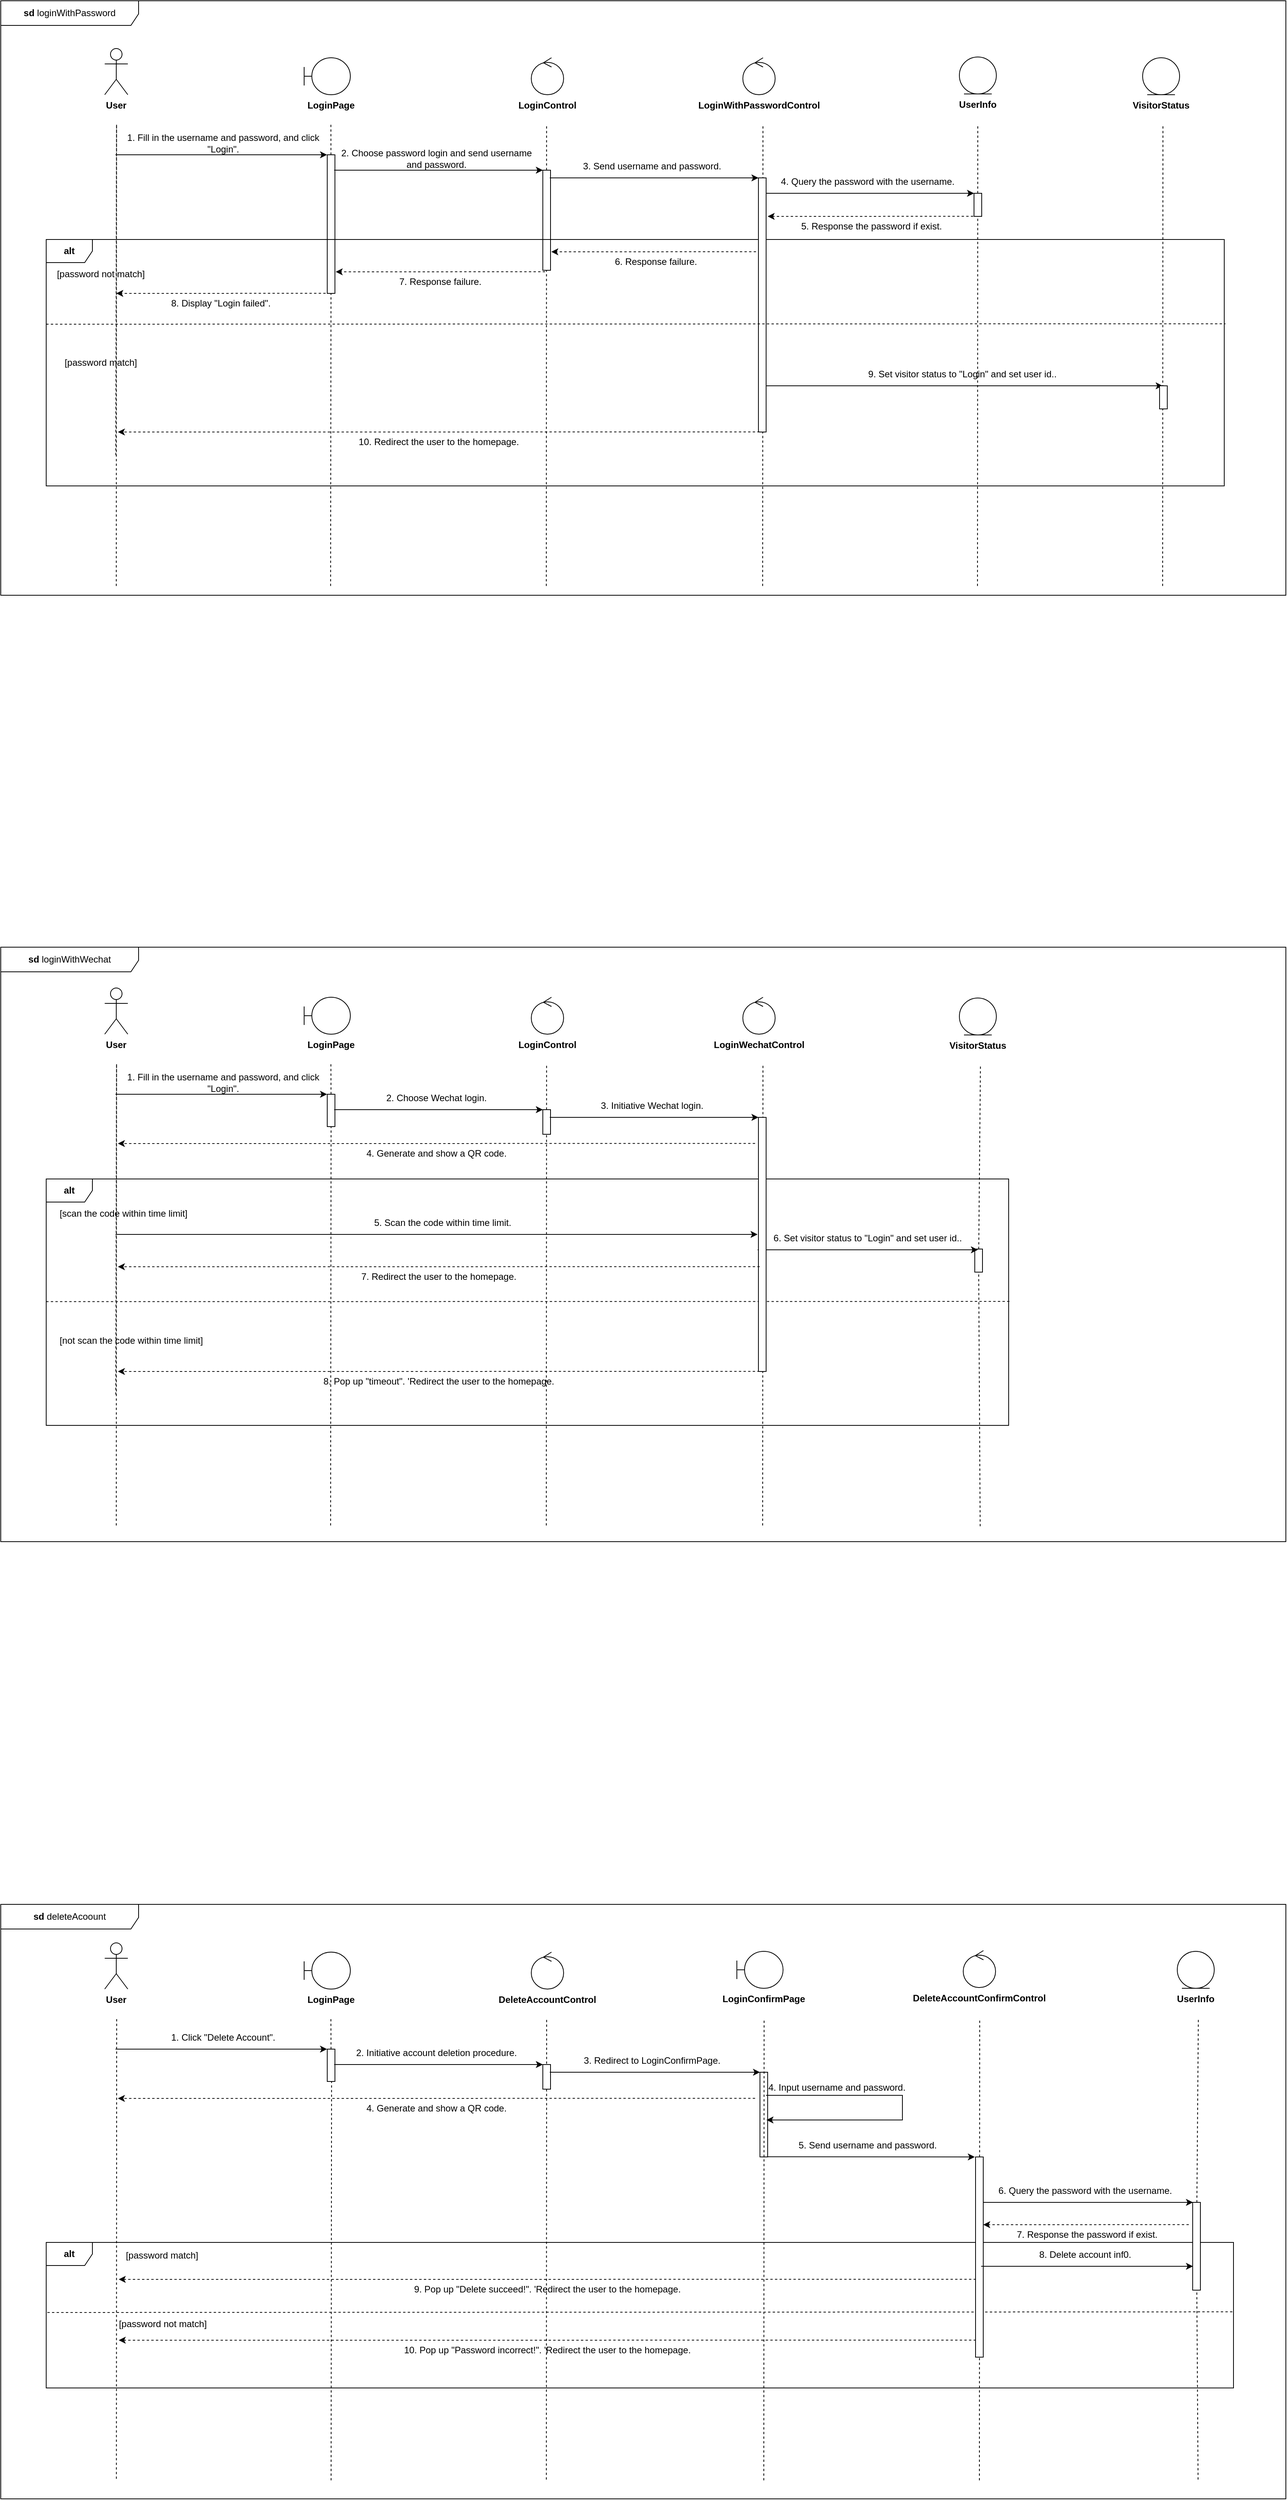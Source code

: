 <mxfile version="24.8.4">
  <diagram name="第 1 页" id="B9490ZPpS9-vzzWoGxLM">
    <mxGraphModel dx="-672" dy="621" grid="1" gridSize="10" guides="1" tooltips="1" connect="1" arrows="1" fold="1" page="1" pageScale="1" pageWidth="827" pageHeight="1169" math="0" shadow="0">
      <root>
        <mxCell id="0" />
        <mxCell id="1" parent="0" />
        <mxCell id="83Ed7xSos_9-fErD2rPn-820" value="" style="endArrow=none;dashed=1;html=1;rounded=0;" edge="1" parent="1">
          <mxGeometry width="50" height="50" relative="1" as="geometry">
            <mxPoint x="3072" y="3788" as="sourcePoint" />
            <mxPoint x="3072.38" y="3188" as="targetPoint" />
          </mxGeometry>
        </mxCell>
        <mxCell id="83Ed7xSos_9-fErD2rPn-624" value="" style="endArrow=none;dashed=1;html=1;rounded=0;" edge="1" parent="1">
          <mxGeometry width="50" height="50" relative="1" as="geometry">
            <mxPoint x="2509.58" y="3787" as="sourcePoint" />
            <mxPoint x="2509.96" y="3187" as="targetPoint" />
          </mxGeometry>
        </mxCell>
        <mxCell id="83Ed7xSos_9-fErD2rPn-623" value="" style="endArrow=none;dashed=1;html=1;rounded=0;" edge="1" parent="1">
          <mxGeometry width="50" height="50" relative="1" as="geometry">
            <mxPoint x="1951.17" y="3786" as="sourcePoint" />
            <mxPoint x="1951.55" y="3186" as="targetPoint" />
          </mxGeometry>
        </mxCell>
        <mxCell id="83Ed7xSos_9-fErD2rPn-562" value="" style="group" vertex="1" connectable="0" parent="1">
          <mxGeometry x="1906" y="3090" width="90" height="87" as="geometry" />
        </mxCell>
        <mxCell id="83Ed7xSos_9-fErD2rPn-563" value="" style="shape=umlActor;verticalLabelPosition=bottom;verticalAlign=top;html=1;outlineConnect=0;" vertex="1" parent="83Ed7xSos_9-fErD2rPn-562">
          <mxGeometry x="30" width="30" height="60" as="geometry" />
        </mxCell>
        <mxCell id="83Ed7xSos_9-fErD2rPn-564" value="&lt;b&gt;User&lt;/b&gt;" style="text;strokeColor=none;fillColor=none;align=center;verticalAlign=top;spacingLeft=4;spacingRight=4;overflow=hidden;rotatable=0;points=[[0,0.5],[1,0.5]];portConstraint=eastwest;whiteSpace=wrap;html=1;" vertex="1" parent="83Ed7xSos_9-fErD2rPn-562">
          <mxGeometry y="60" width="90" height="26" as="geometry" />
        </mxCell>
        <mxCell id="83Ed7xSos_9-fErD2rPn-565" value="" style="group" vertex="1" connectable="0" parent="1">
          <mxGeometry x="2460" y="3100" width="150" height="110" as="geometry" />
        </mxCell>
        <mxCell id="83Ed7xSos_9-fErD2rPn-566" value="" style="ellipse;shape=umlControl;whiteSpace=wrap;html=1;aspect=fixed;" vertex="1" parent="83Ed7xSos_9-fErD2rPn-565">
          <mxGeometry x="30" y="2" width="42" height="48" as="geometry" />
        </mxCell>
        <mxCell id="83Ed7xSos_9-fErD2rPn-567" value="&lt;b&gt;DeleteAccountControl&lt;/b&gt;" style="text;strokeColor=none;fillColor=none;align=center;verticalAlign=top;spacingLeft=4;spacingRight=4;overflow=hidden;rotatable=0;points=[[0,0.5],[1,0.5]];portConstraint=eastwest;whiteSpace=wrap;html=1;" vertex="1" parent="83Ed7xSos_9-fErD2rPn-565">
          <mxGeometry x="-49" y="50" width="200" height="26" as="geometry" />
        </mxCell>
        <mxCell id="83Ed7xSos_9-fErD2rPn-568" value="" style="group" vertex="1" connectable="0" parent="1">
          <mxGeometry x="2185" y="3102" width="90" height="74" as="geometry" />
        </mxCell>
        <mxCell id="83Ed7xSos_9-fErD2rPn-569" value="" style="shape=umlBoundary;whiteSpace=wrap;html=1;aspect=fixed;" vertex="1" parent="83Ed7xSos_9-fErD2rPn-568">
          <mxGeometry x="10" width="60" height="48" as="geometry" />
        </mxCell>
        <mxCell id="83Ed7xSos_9-fErD2rPn-570" value="&lt;b&gt;LoginPage&lt;/b&gt;" style="text;strokeColor=none;fillColor=none;align=center;verticalAlign=top;spacingLeft=4;spacingRight=4;overflow=hidden;rotatable=0;points=[[0,0.5],[1,0.5]];portConstraint=eastwest;whiteSpace=wrap;html=1;" vertex="1" parent="83Ed7xSos_9-fErD2rPn-568">
          <mxGeometry y="48" width="90" height="26" as="geometry" />
        </mxCell>
        <mxCell id="83Ed7xSos_9-fErD2rPn-576" value="" style="rounded=0;whiteSpace=wrap;html=1;" vertex="1" parent="1">
          <mxGeometry x="2225" y="3228" width="10" height="42" as="geometry" />
        </mxCell>
        <mxCell id="83Ed7xSos_9-fErD2rPn-577" value="" style="group" vertex="1" connectable="0" parent="1">
          <mxGeometry x="1950" y="3198" width="280" height="30" as="geometry" />
        </mxCell>
        <mxCell id="83Ed7xSos_9-fErD2rPn-578" value="" style="group" vertex="1" connectable="0" parent="83Ed7xSos_9-fErD2rPn-577">
          <mxGeometry width="280" height="30" as="geometry" />
        </mxCell>
        <mxCell id="83Ed7xSos_9-fErD2rPn-579" value="" style="group" vertex="1" connectable="0" parent="83Ed7xSos_9-fErD2rPn-578">
          <mxGeometry width="280" height="30" as="geometry" />
        </mxCell>
        <mxCell id="83Ed7xSos_9-fErD2rPn-580" value="" style="endArrow=classic;html=1;rounded=0;entryX=0.981;entryY=1.001;entryDx=0;entryDy=0;entryPerimeter=0;" edge="1" parent="83Ed7xSos_9-fErD2rPn-579" target="83Ed7xSos_9-fErD2rPn-581">
          <mxGeometry width="50" height="50" relative="1" as="geometry">
            <mxPoint y="30" as="sourcePoint" />
            <mxPoint x="270" y="30" as="targetPoint" />
          </mxGeometry>
        </mxCell>
        <mxCell id="83Ed7xSos_9-fErD2rPn-581" value="1. Click &quot;Delete Account&quot;." style="text;html=1;align=center;verticalAlign=middle;whiteSpace=wrap;rounded=0;" vertex="1" parent="83Ed7xSos_9-fErD2rPn-577">
          <mxGeometry width="280" height="30" as="geometry" />
        </mxCell>
        <mxCell id="83Ed7xSos_9-fErD2rPn-582" value="" style="group" vertex="1" connectable="0" parent="1">
          <mxGeometry x="2234" y="3218" width="266" height="30" as="geometry" />
        </mxCell>
        <mxCell id="83Ed7xSos_9-fErD2rPn-583" value="" style="group" vertex="1" connectable="0" parent="83Ed7xSos_9-fErD2rPn-582">
          <mxGeometry width="266" height="30" as="geometry" />
        </mxCell>
        <mxCell id="83Ed7xSos_9-fErD2rPn-584" value="" style="group" vertex="1" connectable="0" parent="83Ed7xSos_9-fErD2rPn-583">
          <mxGeometry width="266" height="30" as="geometry" />
        </mxCell>
        <mxCell id="83Ed7xSos_9-fErD2rPn-585" value="" style="endArrow=classic;html=1;rounded=0;entryX=0;entryY=0;entryDx=0;entryDy=0;" edge="1" parent="83Ed7xSos_9-fErD2rPn-584" target="83Ed7xSos_9-fErD2rPn-587">
          <mxGeometry width="50" height="50" relative="1" as="geometry">
            <mxPoint y="30" as="sourcePoint" />
            <mxPoint x="266" y="30" as="targetPoint" />
          </mxGeometry>
        </mxCell>
        <mxCell id="83Ed7xSos_9-fErD2rPn-586" value="2. Initiative account deletion procedure." style="text;html=1;align=center;verticalAlign=middle;whiteSpace=wrap;rounded=0;" vertex="1" parent="83Ed7xSos_9-fErD2rPn-582">
          <mxGeometry width="266" height="30" as="geometry" />
        </mxCell>
        <mxCell id="83Ed7xSos_9-fErD2rPn-587" value="" style="rounded=0;whiteSpace=wrap;html=1;" vertex="1" parent="1">
          <mxGeometry x="2505" y="3248" width="10" height="32" as="geometry" />
        </mxCell>
        <mxCell id="83Ed7xSos_9-fErD2rPn-588" value="" style="group" vertex="1" connectable="0" parent="1">
          <mxGeometry x="2514" y="3228" width="266" height="30" as="geometry" />
        </mxCell>
        <mxCell id="83Ed7xSos_9-fErD2rPn-589" value="" style="group" vertex="1" connectable="0" parent="83Ed7xSos_9-fErD2rPn-588">
          <mxGeometry width="266" height="30" as="geometry" />
        </mxCell>
        <mxCell id="83Ed7xSos_9-fErD2rPn-590" value="" style="group" vertex="1" connectable="0" parent="83Ed7xSos_9-fErD2rPn-589">
          <mxGeometry width="266" height="30" as="geometry" />
        </mxCell>
        <mxCell id="83Ed7xSos_9-fErD2rPn-591" value="" style="endArrow=classic;html=1;rounded=0;entryX=0;entryY=0;entryDx=0;entryDy=0;" edge="1" parent="83Ed7xSos_9-fErD2rPn-590" target="83Ed7xSos_9-fErD2rPn-613">
          <mxGeometry width="50" height="50" relative="1" as="geometry">
            <mxPoint y="30" as="sourcePoint" />
            <mxPoint x="266" y="30" as="targetPoint" />
          </mxGeometry>
        </mxCell>
        <mxCell id="83Ed7xSos_9-fErD2rPn-592" value="3. Redirect to LoginConfirmPage." style="text;html=1;align=center;verticalAlign=middle;whiteSpace=wrap;rounded=0;" vertex="1" parent="83Ed7xSos_9-fErD2rPn-588">
          <mxGeometry width="266" height="30" as="geometry" />
        </mxCell>
        <mxCell id="83Ed7xSos_9-fErD2rPn-594" value="" style="endArrow=none;dashed=1;html=1;rounded=0;entryX=1;entryY=0.477;entryDx=0;entryDy=0;entryPerimeter=0;exitX=0.001;exitY=0.5;exitDx=0;exitDy=0;exitPerimeter=0;" edge="1" parent="1" target="83Ed7xSos_9-fErD2rPn-607">
          <mxGeometry width="50" height="50" relative="1" as="geometry">
            <mxPoint x="1861.542" y="3570" as="sourcePoint" />
            <mxPoint x="3406.626" y="3569.04" as="targetPoint" />
          </mxGeometry>
        </mxCell>
        <mxCell id="83Ed7xSos_9-fErD2rPn-595" value="[password match]" style="text;html=1;align=center;verticalAlign=middle;whiteSpace=wrap;rounded=0;" vertex="1" parent="1">
          <mxGeometry x="1911" y="3481" width="199" height="30" as="geometry" />
        </mxCell>
        <mxCell id="83Ed7xSos_9-fErD2rPn-599" value="" style="group" vertex="1" connectable="0" parent="1">
          <mxGeometry x="1950" y="3290" width="834" height="30" as="geometry" />
        </mxCell>
        <mxCell id="83Ed7xSos_9-fErD2rPn-600" value="4. Generate and show a QR code." style="text;html=1;align=center;verticalAlign=middle;whiteSpace=wrap;rounded=0;" vertex="1" parent="83Ed7xSos_9-fErD2rPn-599">
          <mxGeometry width="834" height="30" as="geometry" />
        </mxCell>
        <mxCell id="83Ed7xSos_9-fErD2rPn-601" value="" style="endArrow=classic;html=1;rounded=0;entryX=0.998;entryY=0.294;entryDx=0;entryDy=0;entryPerimeter=0;dashed=1;exitX=0.996;exitY=0.063;exitDx=0;exitDy=0;exitPerimeter=0;" edge="1" parent="83Ed7xSos_9-fErD2rPn-599" source="83Ed7xSos_9-fErD2rPn-600">
          <mxGeometry width="50" height="50" relative="1" as="geometry">
            <mxPoint x="818.323" y="2" as="sourcePoint" />
            <mxPoint x="3.135" y="2" as="targetPoint" />
          </mxGeometry>
        </mxCell>
        <mxCell id="83Ed7xSos_9-fErD2rPn-607" value="&lt;b&gt;alt&lt;/b&gt;" style="shape=umlFrame;whiteSpace=wrap;html=1;pointerEvents=0;" vertex="1" parent="1">
          <mxGeometry x="1860" y="3479" width="1542" height="189" as="geometry" />
        </mxCell>
        <mxCell id="83Ed7xSos_9-fErD2rPn-608" value="" style="group" vertex="1" connectable="0" parent="1">
          <mxGeometry x="2784" y="3338" width="286" height="30" as="geometry" />
        </mxCell>
        <mxCell id="83Ed7xSos_9-fErD2rPn-609" value="" style="group" vertex="1" connectable="0" parent="83Ed7xSos_9-fErD2rPn-608">
          <mxGeometry width="286.0" height="30" as="geometry" />
        </mxCell>
        <mxCell id="83Ed7xSos_9-fErD2rPn-610" value="" style="group" vertex="1" connectable="0" parent="83Ed7xSos_9-fErD2rPn-609">
          <mxGeometry width="286.0" height="30" as="geometry" />
        </mxCell>
        <mxCell id="83Ed7xSos_9-fErD2rPn-611" value="" style="endArrow=classic;html=1;rounded=0;entryX=0;entryY=0;entryDx=0;entryDy=0;exitX=0.034;exitY=0.99;exitDx=0;exitDy=0;exitPerimeter=0;" edge="1" parent="83Ed7xSos_9-fErD2rPn-610" source="83Ed7xSos_9-fErD2rPn-612">
          <mxGeometry width="50" height="50" relative="1" as="geometry">
            <mxPoint x="-4" y="30" as="sourcePoint" />
            <mxPoint x="282.0" y="30" as="targetPoint" />
          </mxGeometry>
        </mxCell>
        <mxCell id="83Ed7xSos_9-fErD2rPn-612" value="5. Send username and password." style="text;html=1;align=center;verticalAlign=middle;whiteSpace=wrap;rounded=0;" vertex="1" parent="83Ed7xSos_9-fErD2rPn-608">
          <mxGeometry width="286.0" height="30" as="geometry" />
        </mxCell>
        <mxCell id="83Ed7xSos_9-fErD2rPn-613" value="" style="rounded=0;whiteSpace=wrap;html=1;" vertex="1" parent="1">
          <mxGeometry x="2787" y="3258" width="10" height="110" as="geometry" />
        </mxCell>
        <mxCell id="83Ed7xSos_9-fErD2rPn-575" value="" style="endArrow=none;dashed=1;html=1;rounded=0;" edge="1" parent="1" source="83Ed7xSos_9-fErD2rPn-576">
          <mxGeometry width="50" height="50" relative="1" as="geometry">
            <mxPoint x="2229.37" y="3788" as="sourcePoint" />
            <mxPoint x="2229.75" y="3188" as="targetPoint" />
          </mxGeometry>
        </mxCell>
        <mxCell id="83Ed7xSos_9-fErD2rPn-622" value="" style="endArrow=none;dashed=1;html=1;rounded=0;" edge="1" parent="1">
          <mxGeometry width="50" height="50" relative="1" as="geometry">
            <mxPoint x="2230" y="3788" as="sourcePoint" />
            <mxPoint x="2230.63" y="3270" as="targetPoint" />
          </mxGeometry>
        </mxCell>
        <mxCell id="83Ed7xSos_9-fErD2rPn-625" value="" style="group" vertex="1" connectable="0" parent="1">
          <mxGeometry x="2747" y="3101" width="90" height="74" as="geometry" />
        </mxCell>
        <mxCell id="83Ed7xSos_9-fErD2rPn-626" value="" style="shape=umlBoundary;whiteSpace=wrap;html=1;aspect=fixed;" vertex="1" parent="83Ed7xSos_9-fErD2rPn-625">
          <mxGeometry x="10" width="60" height="48" as="geometry" />
        </mxCell>
        <mxCell id="83Ed7xSos_9-fErD2rPn-627" value="&lt;b&gt;LoginConfirmPage&lt;/b&gt;" style="text;strokeColor=none;fillColor=none;align=center;verticalAlign=top;spacingLeft=4;spacingRight=4;overflow=hidden;rotatable=0;points=[[0,0.5],[1,0.5]];portConstraint=eastwest;whiteSpace=wrap;html=1;" vertex="1" parent="83Ed7xSos_9-fErD2rPn-625">
          <mxGeometry x="-20" y="48" width="130" height="26" as="geometry" />
        </mxCell>
        <mxCell id="83Ed7xSos_9-fErD2rPn-634" value="" style="group" vertex="1" connectable="0" parent="1">
          <mxGeometry x="2972" y="3100" width="200" height="74" as="geometry" />
        </mxCell>
        <mxCell id="83Ed7xSos_9-fErD2rPn-632" value="" style="ellipse;shape=umlControl;whiteSpace=wrap;html=1;aspect=fixed;" vertex="1" parent="83Ed7xSos_9-fErD2rPn-634">
          <mxGeometry x="79" width="42" height="48" as="geometry" />
        </mxCell>
        <mxCell id="83Ed7xSos_9-fErD2rPn-633" value="&lt;b&gt;DeleteAccountConfirmControl&lt;/b&gt;" style="text;strokeColor=none;fillColor=none;align=center;verticalAlign=top;spacingLeft=4;spacingRight=4;overflow=hidden;rotatable=0;points=[[0,0.5],[1,0.5]];portConstraint=eastwest;whiteSpace=wrap;html=1;" vertex="1" parent="83Ed7xSos_9-fErD2rPn-634">
          <mxGeometry y="48" width="200" height="26" as="geometry" />
        </mxCell>
        <mxCell id="83Ed7xSos_9-fErD2rPn-635" value="" style="group" vertex="1" connectable="0" parent="1">
          <mxGeometry x="3303" y="3101" width="100" height="686" as="geometry" />
        </mxCell>
        <mxCell id="83Ed7xSos_9-fErD2rPn-636" value="" style="rounded=0;whiteSpace=wrap;html=1;" vertex="1" parent="83Ed7xSos_9-fErD2rPn-635">
          <mxGeometry x="46" y="326" width="10" height="114" as="geometry" />
        </mxCell>
        <mxCell id="83Ed7xSos_9-fErD2rPn-637" value="" style="group" vertex="1" connectable="0" parent="83Ed7xSos_9-fErD2rPn-635">
          <mxGeometry width="100" height="74" as="geometry" />
        </mxCell>
        <mxCell id="83Ed7xSos_9-fErD2rPn-638" value="" style="ellipse;shape=umlEntity;whiteSpace=wrap;html=1;aspect=fixed;" vertex="1" parent="83Ed7xSos_9-fErD2rPn-637">
          <mxGeometry x="26" width="48" height="48" as="geometry" />
        </mxCell>
        <mxCell id="83Ed7xSos_9-fErD2rPn-639" value="&lt;b&gt;UserInfo&lt;/b&gt;" style="text;strokeColor=none;fillColor=none;align=center;verticalAlign=top;spacingLeft=4;spacingRight=4;overflow=hidden;rotatable=0;points=[[0,0.5],[1,0.5]];portConstraint=eastwest;whiteSpace=wrap;html=1;" vertex="1" parent="83Ed7xSos_9-fErD2rPn-637">
          <mxGeometry y="48" width="100" height="26" as="geometry" />
        </mxCell>
        <mxCell id="83Ed7xSos_9-fErD2rPn-640" value="" style="endArrow=none;dashed=1;html=1;rounded=0;" edge="1" parent="83Ed7xSos_9-fErD2rPn-635" source="83Ed7xSos_9-fErD2rPn-636">
          <mxGeometry width="50" height="50" relative="1" as="geometry">
            <mxPoint x="53" y="686" as="sourcePoint" />
            <mxPoint x="53.38" y="86" as="targetPoint" />
          </mxGeometry>
        </mxCell>
        <mxCell id="83Ed7xSos_9-fErD2rPn-641" value="" style="endArrow=none;dashed=1;html=1;rounded=0;" edge="1" parent="83Ed7xSos_9-fErD2rPn-635" target="83Ed7xSos_9-fErD2rPn-636">
          <mxGeometry width="50" height="50" relative="1" as="geometry">
            <mxPoint x="53" y="686" as="sourcePoint" />
            <mxPoint x="53.38" y="86" as="targetPoint" />
          </mxGeometry>
        </mxCell>
        <mxCell id="83Ed7xSos_9-fErD2rPn-643" value="" style="endArrow=classic;html=1;rounded=0;edgeStyle=orthogonalEdgeStyle;" edge="1" parent="1">
          <mxGeometry width="50" height="50" relative="1" as="geometry">
            <mxPoint x="2795" y="3288" as="sourcePoint" />
            <mxPoint x="2795.5" y="3320" as="targetPoint" />
            <Array as="points">
              <mxPoint x="2795" y="3288" />
              <mxPoint x="2972" y="3288" />
              <mxPoint x="2972" y="3320" />
            </Array>
          </mxGeometry>
        </mxCell>
        <mxCell id="83Ed7xSos_9-fErD2rPn-650" value="4. Input username and password." style="text;html=1;align=center;verticalAlign=middle;whiteSpace=wrap;rounded=0;" vertex="1" parent="1">
          <mxGeometry x="2754" y="3263" width="266" height="30" as="geometry" />
        </mxCell>
        <mxCell id="83Ed7xSos_9-fErD2rPn-798" value="" style="group" vertex="1" connectable="0" parent="1">
          <mxGeometry x="3072" y="3397" width="275" height="30" as="geometry" />
        </mxCell>
        <mxCell id="83Ed7xSos_9-fErD2rPn-799" value="" style="group" vertex="1" connectable="0" parent="83Ed7xSos_9-fErD2rPn-798">
          <mxGeometry width="275" height="30" as="geometry" />
        </mxCell>
        <mxCell id="83Ed7xSos_9-fErD2rPn-800" value="" style="group" vertex="1" connectable="0" parent="83Ed7xSos_9-fErD2rPn-799">
          <mxGeometry width="275" height="30" as="geometry" />
        </mxCell>
        <mxCell id="83Ed7xSos_9-fErD2rPn-801" value="" style="endArrow=classic;html=1;rounded=0;entryX=0;entryY=0;entryDx=0;entryDy=0;" edge="1" parent="83Ed7xSos_9-fErD2rPn-800">
          <mxGeometry width="50" height="50" relative="1" as="geometry">
            <mxPoint x="2.331" y="30" as="sourcePoint" />
            <mxPoint x="277.331" y="30" as="targetPoint" />
          </mxGeometry>
        </mxCell>
        <mxCell id="83Ed7xSos_9-fErD2rPn-802" value="6. Query the password with the username." style="text;html=1;align=center;verticalAlign=middle;whiteSpace=wrap;rounded=0;" vertex="1" parent="83Ed7xSos_9-fErD2rPn-798">
          <mxGeometry width="275.0" height="30" as="geometry" />
        </mxCell>
        <mxCell id="83Ed7xSos_9-fErD2rPn-617" value="" style="rounded=0;whiteSpace=wrap;html=1;" vertex="1" parent="1">
          <mxGeometry x="3067" y="3368" width="10" height="260" as="geometry" />
        </mxCell>
        <mxCell id="83Ed7xSos_9-fErD2rPn-804" value="" style="group" vertex="1" connectable="0" parent="1">
          <mxGeometry x="3079" y="3454" width="266" height="30" as="geometry" />
        </mxCell>
        <mxCell id="83Ed7xSos_9-fErD2rPn-805" value="7. Response the password if exist." style="text;html=1;align=center;verticalAlign=middle;whiteSpace=wrap;rounded=0;" vertex="1" parent="83Ed7xSos_9-fErD2rPn-804">
          <mxGeometry width="266" height="30" as="geometry" />
        </mxCell>
        <mxCell id="83Ed7xSos_9-fErD2rPn-806" value="" style="endArrow=classic;html=1;rounded=0;dashed=1;exitX=0.996;exitY=0.063;exitDx=0;exitDy=0;exitPerimeter=0;" edge="1" parent="83Ed7xSos_9-fErD2rPn-804" source="83Ed7xSos_9-fErD2rPn-805">
          <mxGeometry width="50" height="50" relative="1" as="geometry">
            <mxPoint x="261" y="2" as="sourcePoint" />
            <mxPoint x="-2" y="2" as="targetPoint" />
          </mxGeometry>
        </mxCell>
        <mxCell id="83Ed7xSos_9-fErD2rPn-807" value="" style="group" vertex="1" connectable="0" parent="1">
          <mxGeometry x="3072" y="3480" width="275" height="30" as="geometry" />
        </mxCell>
        <mxCell id="83Ed7xSos_9-fErD2rPn-808" value="" style="group" vertex="1" connectable="0" parent="83Ed7xSos_9-fErD2rPn-807">
          <mxGeometry width="275" height="30" as="geometry" />
        </mxCell>
        <mxCell id="83Ed7xSos_9-fErD2rPn-809" value="" style="group" vertex="1" connectable="0" parent="83Ed7xSos_9-fErD2rPn-808">
          <mxGeometry width="275" height="30" as="geometry" />
        </mxCell>
        <mxCell id="83Ed7xSos_9-fErD2rPn-810" value="" style="endArrow=classic;html=1;rounded=0;entryX=0;entryY=0;entryDx=0;entryDy=0;" edge="1" parent="83Ed7xSos_9-fErD2rPn-809">
          <mxGeometry width="50" height="50" relative="1" as="geometry">
            <mxPoint x="2.331" y="30" as="sourcePoint" />
            <mxPoint x="277.331" y="30" as="targetPoint" />
          </mxGeometry>
        </mxCell>
        <mxCell id="83Ed7xSos_9-fErD2rPn-811" value="8. Delete account inf0." style="text;html=1;align=center;verticalAlign=middle;whiteSpace=wrap;rounded=0;" vertex="1" parent="83Ed7xSos_9-fErD2rPn-807">
          <mxGeometry width="275.0" height="30" as="geometry" />
        </mxCell>
        <mxCell id="83Ed7xSos_9-fErD2rPn-812" value="" style="group" vertex="1" connectable="0" parent="1">
          <mxGeometry x="1950" y="3525" width="1122" height="30" as="geometry" />
        </mxCell>
        <mxCell id="83Ed7xSos_9-fErD2rPn-813" value="9. Pop up &quot;Delete succeed!&quot;. &#39;Redirect the user to the homepage." style="text;html=1;align=center;verticalAlign=middle;whiteSpace=wrap;rounded=0;" vertex="1" parent="83Ed7xSos_9-fErD2rPn-812">
          <mxGeometry width="1122" height="30" as="geometry" />
        </mxCell>
        <mxCell id="83Ed7xSos_9-fErD2rPn-814" value="" style="endArrow=classic;html=1;rounded=0;entryX=0.998;entryY=0.294;entryDx=0;entryDy=0;entryPerimeter=0;dashed=1;exitX=0.996;exitY=0.063;exitDx=0;exitDy=0;exitPerimeter=0;" edge="1" parent="83Ed7xSos_9-fErD2rPn-812" source="83Ed7xSos_9-fErD2rPn-813">
          <mxGeometry width="50" height="50" relative="1" as="geometry">
            <mxPoint x="1100.91" y="2" as="sourcePoint" />
            <mxPoint x="4.218" y="2" as="targetPoint" />
          </mxGeometry>
        </mxCell>
        <mxCell id="83Ed7xSos_9-fErD2rPn-819" value="" style="endArrow=none;dashed=1;html=1;rounded=0;" edge="1" parent="83Ed7xSos_9-fErD2rPn-812">
          <mxGeometry width="50" height="50" relative="1" as="geometry">
            <mxPoint x="842" y="263" as="sourcePoint" />
            <mxPoint x="842.38" y="-337" as="targetPoint" />
          </mxGeometry>
        </mxCell>
        <mxCell id="83Ed7xSos_9-fErD2rPn-815" value="" style="group" vertex="1" connectable="0" parent="1">
          <mxGeometry x="1950" y="3604" width="1122" height="30" as="geometry" />
        </mxCell>
        <mxCell id="83Ed7xSos_9-fErD2rPn-816" value="10. Pop up &quot;Password incorrect!&quot;. &#39;Redirect the user to the homepage." style="text;html=1;align=center;verticalAlign=middle;whiteSpace=wrap;rounded=0;" vertex="1" parent="83Ed7xSos_9-fErD2rPn-815">
          <mxGeometry width="1122" height="30" as="geometry" />
        </mxCell>
        <mxCell id="83Ed7xSos_9-fErD2rPn-817" value="" style="endArrow=classic;html=1;rounded=0;entryX=0.998;entryY=0.294;entryDx=0;entryDy=0;entryPerimeter=0;dashed=1;exitX=0.996;exitY=0.063;exitDx=0;exitDy=0;exitPerimeter=0;" edge="1" parent="83Ed7xSos_9-fErD2rPn-815" source="83Ed7xSos_9-fErD2rPn-816">
          <mxGeometry width="50" height="50" relative="1" as="geometry">
            <mxPoint x="1100.91" y="2" as="sourcePoint" />
            <mxPoint x="4.218" y="2" as="targetPoint" />
          </mxGeometry>
        </mxCell>
        <mxCell id="83Ed7xSos_9-fErD2rPn-818" value="[password not match]" style="text;html=1;align=center;verticalAlign=middle;whiteSpace=wrap;rounded=0;" vertex="1" parent="1">
          <mxGeometry x="1912" y="3570" width="199" height="30" as="geometry" />
        </mxCell>
        <mxCell id="83Ed7xSos_9-fErD2rPn-821" value="" style="rounded=0;whiteSpace=wrap;html=1;" vertex="1" parent="1">
          <mxGeometry x="3066" y="2189" width="10" height="30" as="geometry" />
        </mxCell>
        <mxCell id="83Ed7xSos_9-fErD2rPn-822" value="" style="group" vertex="1" connectable="0" parent="1">
          <mxGeometry x="2790" y="1038" width="520" height="30" as="geometry" />
        </mxCell>
        <mxCell id="83Ed7xSos_9-fErD2rPn-823" value="" style="group" vertex="1" connectable="0" parent="83Ed7xSos_9-fErD2rPn-822">
          <mxGeometry width="520.0" height="30" as="geometry" />
        </mxCell>
        <mxCell id="83Ed7xSos_9-fErD2rPn-824" value="" style="group" vertex="1" connectable="0" parent="83Ed7xSos_9-fErD2rPn-823">
          <mxGeometry width="520.0" height="30" as="geometry" />
        </mxCell>
        <mxCell id="83Ed7xSos_9-fErD2rPn-825" value="" style="endArrow=classic;html=1;rounded=0;entryX=0;entryY=0;entryDx=0;entryDy=0;" edge="1" parent="83Ed7xSos_9-fErD2rPn-824">
          <mxGeometry width="50" height="50" relative="1" as="geometry">
            <mxPoint y="30" as="sourcePoint" />
            <mxPoint x="520.0" y="30" as="targetPoint" />
          </mxGeometry>
        </mxCell>
        <mxCell id="83Ed7xSos_9-fErD2rPn-826" value="9. Set visitor status to &quot;Login&quot; and set user id.." style="text;html=1;align=center;verticalAlign=middle;whiteSpace=wrap;rounded=0;" vertex="1" parent="83Ed7xSos_9-fErD2rPn-822">
          <mxGeometry width="520.0" height="30" as="geometry" />
        </mxCell>
        <mxCell id="83Ed7xSos_9-fErD2rPn-827" value="" style="group" vertex="1" connectable="0" parent="1">
          <mxGeometry x="2235" y="918" width="274" height="30" as="geometry" />
        </mxCell>
        <mxCell id="83Ed7xSos_9-fErD2rPn-828" value="7. Response failure." style="text;html=1;align=center;verticalAlign=middle;whiteSpace=wrap;rounded=0;" vertex="1" parent="83Ed7xSos_9-fErD2rPn-827">
          <mxGeometry width="274" height="30" as="geometry" />
        </mxCell>
        <mxCell id="83Ed7xSos_9-fErD2rPn-829" value="" style="endArrow=classic;html=1;rounded=0;entryX=0.998;entryY=0.294;entryDx=0;entryDy=0;entryPerimeter=0;dashed=1;exitX=0.996;exitY=0.063;exitDx=0;exitDy=0;exitPerimeter=0;" edge="1" parent="83Ed7xSos_9-fErD2rPn-827" source="83Ed7xSos_9-fErD2rPn-828">
          <mxGeometry width="50" height="50" relative="1" as="geometry">
            <mxPoint x="268.85" y="2" as="sourcePoint" />
            <mxPoint x="1.03" y="2" as="targetPoint" />
          </mxGeometry>
        </mxCell>
        <mxCell id="83Ed7xSos_9-fErD2rPn-830" value="" style="group" vertex="1" connectable="0" parent="1">
          <mxGeometry x="1906" y="630" width="90" height="87" as="geometry" />
        </mxCell>
        <mxCell id="83Ed7xSos_9-fErD2rPn-831" value="" style="shape=umlActor;verticalLabelPosition=bottom;verticalAlign=top;html=1;outlineConnect=0;" vertex="1" parent="83Ed7xSos_9-fErD2rPn-830">
          <mxGeometry x="30" width="30" height="60" as="geometry" />
        </mxCell>
        <mxCell id="83Ed7xSos_9-fErD2rPn-832" value="&lt;b&gt;User&lt;/b&gt;" style="text;strokeColor=none;fillColor=none;align=center;verticalAlign=top;spacingLeft=4;spacingRight=4;overflow=hidden;rotatable=0;points=[[0,0.5],[1,0.5]];portConstraint=eastwest;whiteSpace=wrap;html=1;" vertex="1" parent="83Ed7xSos_9-fErD2rPn-830">
          <mxGeometry y="60" width="90" height="26" as="geometry" />
        </mxCell>
        <mxCell id="83Ed7xSos_9-fErD2rPn-833" value="" style="group" vertex="1" connectable="0" parent="1">
          <mxGeometry x="2460" y="640" width="100" height="110" as="geometry" />
        </mxCell>
        <mxCell id="83Ed7xSos_9-fErD2rPn-834" value="" style="ellipse;shape=umlControl;whiteSpace=wrap;html=1;aspect=fixed;" vertex="1" parent="83Ed7xSos_9-fErD2rPn-833">
          <mxGeometry x="30" y="2" width="42" height="48" as="geometry" />
        </mxCell>
        <mxCell id="83Ed7xSos_9-fErD2rPn-835" value="&lt;b&gt;LoginControl&lt;/b&gt;" style="text;strokeColor=none;fillColor=none;align=center;verticalAlign=top;spacingLeft=4;spacingRight=4;overflow=hidden;rotatable=0;points=[[0,0.5],[1,0.5]];portConstraint=eastwest;whiteSpace=wrap;html=1;" vertex="1" parent="83Ed7xSos_9-fErD2rPn-833">
          <mxGeometry x="1" y="50" width="100" height="26" as="geometry" />
        </mxCell>
        <mxCell id="83Ed7xSos_9-fErD2rPn-836" value="" style="group" vertex="1" connectable="0" parent="1">
          <mxGeometry x="2185" y="642" width="90" height="74" as="geometry" />
        </mxCell>
        <mxCell id="83Ed7xSos_9-fErD2rPn-837" value="" style="shape=umlBoundary;whiteSpace=wrap;html=1;aspect=fixed;" vertex="1" parent="83Ed7xSos_9-fErD2rPn-836">
          <mxGeometry x="10" width="60" height="48" as="geometry" />
        </mxCell>
        <mxCell id="83Ed7xSos_9-fErD2rPn-838" value="&lt;b&gt;LoginPage&lt;/b&gt;" style="text;strokeColor=none;fillColor=none;align=center;verticalAlign=top;spacingLeft=4;spacingRight=4;overflow=hidden;rotatable=0;points=[[0,0.5],[1,0.5]];portConstraint=eastwest;whiteSpace=wrap;html=1;" vertex="1" parent="83Ed7xSos_9-fErD2rPn-836">
          <mxGeometry y="48" width="90" height="26" as="geometry" />
        </mxCell>
        <mxCell id="83Ed7xSos_9-fErD2rPn-839" value="" style="group" vertex="1" connectable="0" parent="1">
          <mxGeometry x="2680" y="642" width="211.5" height="74" as="geometry" />
        </mxCell>
        <mxCell id="83Ed7xSos_9-fErD2rPn-840" value="" style="ellipse;shape=umlControl;whiteSpace=wrap;html=1;aspect=fixed;" vertex="1" parent="83Ed7xSos_9-fErD2rPn-839">
          <mxGeometry x="84.75" width="42" height="48" as="geometry" />
        </mxCell>
        <mxCell id="83Ed7xSos_9-fErD2rPn-841" value="&lt;b&gt;LoginWithPasswordControl&lt;/b&gt;" style="text;strokeColor=none;fillColor=none;align=center;verticalAlign=top;spacingLeft=4;spacingRight=4;overflow=hidden;rotatable=0;points=[[0,0.5],[1,0.5]];portConstraint=eastwest;whiteSpace=wrap;html=1;" vertex="1" parent="83Ed7xSos_9-fErD2rPn-839">
          <mxGeometry y="48" width="211.5" height="26" as="geometry" />
        </mxCell>
        <mxCell id="83Ed7xSos_9-fErD2rPn-842" value="" style="group" vertex="1" connectable="0" parent="1">
          <mxGeometry x="3258" y="642" width="100" height="74" as="geometry" />
        </mxCell>
        <mxCell id="83Ed7xSos_9-fErD2rPn-843" value="" style="ellipse;shape=umlEntity;whiteSpace=wrap;html=1;aspect=fixed;" vertex="1" parent="83Ed7xSos_9-fErD2rPn-842">
          <mxGeometry x="26" width="48" height="48" as="geometry" />
        </mxCell>
        <mxCell id="83Ed7xSos_9-fErD2rPn-844" value="&lt;b&gt;VisitorStatus&lt;/b&gt;" style="text;strokeColor=none;fillColor=none;align=center;verticalAlign=top;spacingLeft=4;spacingRight=4;overflow=hidden;rotatable=0;points=[[0,0.5],[1,0.5]];portConstraint=eastwest;whiteSpace=wrap;html=1;" vertex="1" parent="83Ed7xSos_9-fErD2rPn-842">
          <mxGeometry y="48" width="100" height="26" as="geometry" />
        </mxCell>
        <mxCell id="83Ed7xSos_9-fErD2rPn-845" value="" style="group" vertex="1" connectable="0" parent="1">
          <mxGeometry x="3020" y="641" width="100" height="74" as="geometry" />
        </mxCell>
        <mxCell id="83Ed7xSos_9-fErD2rPn-846" value="" style="ellipse;shape=umlEntity;whiteSpace=wrap;html=1;aspect=fixed;" vertex="1" parent="83Ed7xSos_9-fErD2rPn-845">
          <mxGeometry x="26" width="48" height="48" as="geometry" />
        </mxCell>
        <mxCell id="83Ed7xSos_9-fErD2rPn-847" value="&lt;b&gt;UserInfo&lt;/b&gt;" style="text;strokeColor=none;fillColor=none;align=center;verticalAlign=top;spacingLeft=4;spacingRight=4;overflow=hidden;rotatable=0;points=[[0,0.5],[1,0.5]];portConstraint=eastwest;whiteSpace=wrap;html=1;" vertex="1" parent="83Ed7xSos_9-fErD2rPn-845">
          <mxGeometry y="48" width="100" height="26" as="geometry" />
        </mxCell>
        <mxCell id="83Ed7xSos_9-fErD2rPn-848" value="" style="endArrow=none;dashed=1;html=1;rounded=0;" edge="1" parent="1">
          <mxGeometry width="50" height="50" relative="1" as="geometry">
            <mxPoint x="1950.38" y="1158" as="sourcePoint" />
            <mxPoint x="1951.38" y="728" as="targetPoint" />
          </mxGeometry>
        </mxCell>
        <mxCell id="83Ed7xSos_9-fErD2rPn-849" value="" style="endArrow=none;dashed=1;html=1;rounded=0;" edge="1" parent="1">
          <mxGeometry width="50" height="50" relative="1" as="geometry">
            <mxPoint x="1951" y="1328" as="sourcePoint" />
            <mxPoint x="1951.38" y="728" as="targetPoint" />
          </mxGeometry>
        </mxCell>
        <mxCell id="83Ed7xSos_9-fErD2rPn-850" value="" style="endArrow=none;dashed=1;html=1;rounded=0;" edge="1" parent="1" source="83Ed7xSos_9-fErD2rPn-853">
          <mxGeometry width="50" height="50" relative="1" as="geometry">
            <mxPoint x="2229.37" y="1328" as="sourcePoint" />
            <mxPoint x="2229.75" y="728" as="targetPoint" />
          </mxGeometry>
        </mxCell>
        <mxCell id="83Ed7xSos_9-fErD2rPn-851" value="" style="endArrow=none;dashed=1;html=1;rounded=0;" edge="1" parent="1">
          <mxGeometry width="50" height="50" relative="1" as="geometry">
            <mxPoint x="2509.5" y="1328" as="sourcePoint" />
            <mxPoint x="2509.88" y="728" as="targetPoint" />
          </mxGeometry>
        </mxCell>
        <mxCell id="83Ed7xSos_9-fErD2rPn-852" value="" style="endArrow=none;dashed=1;html=1;rounded=0;" edge="1" parent="1" target="83Ed7xSos_9-fErD2rPn-853">
          <mxGeometry width="50" height="50" relative="1" as="geometry">
            <mxPoint x="2229.37" y="1328" as="sourcePoint" />
            <mxPoint x="2229.75" y="728" as="targetPoint" />
          </mxGeometry>
        </mxCell>
        <mxCell id="83Ed7xSos_9-fErD2rPn-853" value="" style="rounded=0;whiteSpace=wrap;html=1;" vertex="1" parent="1">
          <mxGeometry x="2225" y="768" width="10" height="180" as="geometry" />
        </mxCell>
        <mxCell id="83Ed7xSos_9-fErD2rPn-854" value="" style="group" vertex="1" connectable="0" parent="1">
          <mxGeometry x="1950" y="738" width="280" height="30" as="geometry" />
        </mxCell>
        <mxCell id="83Ed7xSos_9-fErD2rPn-855" value="" style="group" vertex="1" connectable="0" parent="83Ed7xSos_9-fErD2rPn-854">
          <mxGeometry width="280" height="30" as="geometry" />
        </mxCell>
        <mxCell id="83Ed7xSos_9-fErD2rPn-856" value="" style="group" vertex="1" connectable="0" parent="83Ed7xSos_9-fErD2rPn-855">
          <mxGeometry width="280" height="30" as="geometry" />
        </mxCell>
        <mxCell id="83Ed7xSos_9-fErD2rPn-857" value="" style="endArrow=classic;html=1;rounded=0;entryX=0.981;entryY=1.001;entryDx=0;entryDy=0;entryPerimeter=0;" edge="1" parent="83Ed7xSos_9-fErD2rPn-856" target="83Ed7xSos_9-fErD2rPn-858">
          <mxGeometry width="50" height="50" relative="1" as="geometry">
            <mxPoint y="30" as="sourcePoint" />
            <mxPoint x="270" y="30" as="targetPoint" />
          </mxGeometry>
        </mxCell>
        <mxCell id="83Ed7xSos_9-fErD2rPn-858" value="1. Fill in the username and password, and click &quot;Login&quot;." style="text;html=1;align=center;verticalAlign=middle;whiteSpace=wrap;rounded=0;" vertex="1" parent="83Ed7xSos_9-fErD2rPn-854">
          <mxGeometry width="280" height="30" as="geometry" />
        </mxCell>
        <mxCell id="83Ed7xSos_9-fErD2rPn-859" value="" style="group" vertex="1" connectable="0" parent="1">
          <mxGeometry x="2234" y="758" width="266" height="30" as="geometry" />
        </mxCell>
        <mxCell id="83Ed7xSos_9-fErD2rPn-860" value="" style="group" vertex="1" connectable="0" parent="83Ed7xSos_9-fErD2rPn-859">
          <mxGeometry width="266" height="30" as="geometry" />
        </mxCell>
        <mxCell id="83Ed7xSos_9-fErD2rPn-861" value="" style="group" vertex="1" connectable="0" parent="83Ed7xSos_9-fErD2rPn-860">
          <mxGeometry width="266" height="30" as="geometry" />
        </mxCell>
        <mxCell id="83Ed7xSos_9-fErD2rPn-862" value="" style="endArrow=classic;html=1;rounded=0;entryX=0;entryY=0;entryDx=0;entryDy=0;" edge="1" parent="83Ed7xSos_9-fErD2rPn-861" target="83Ed7xSos_9-fErD2rPn-864">
          <mxGeometry width="50" height="50" relative="1" as="geometry">
            <mxPoint y="30" as="sourcePoint" />
            <mxPoint x="266" y="30" as="targetPoint" />
          </mxGeometry>
        </mxCell>
        <mxCell id="83Ed7xSos_9-fErD2rPn-863" value="2. Choose password login and send username and password." style="text;html=1;align=center;verticalAlign=middle;whiteSpace=wrap;rounded=0;" vertex="1" parent="83Ed7xSos_9-fErD2rPn-859">
          <mxGeometry width="266" height="30" as="geometry" />
        </mxCell>
        <mxCell id="83Ed7xSos_9-fErD2rPn-864" value="" style="rounded=0;whiteSpace=wrap;html=1;" vertex="1" parent="1">
          <mxGeometry x="2505" y="788" width="10" height="130" as="geometry" />
        </mxCell>
        <mxCell id="83Ed7xSos_9-fErD2rPn-865" value="" style="endArrow=none;dashed=1;html=1;rounded=0;" edge="1" parent="1">
          <mxGeometry width="50" height="50" relative="1" as="geometry">
            <mxPoint x="2790.52" y="1328" as="sourcePoint" />
            <mxPoint x="2790.9" y="728" as="targetPoint" />
          </mxGeometry>
        </mxCell>
        <mxCell id="83Ed7xSos_9-fErD2rPn-866" value="" style="group" vertex="1" connectable="0" parent="1">
          <mxGeometry x="2514" y="768" width="266" height="30" as="geometry" />
        </mxCell>
        <mxCell id="83Ed7xSos_9-fErD2rPn-867" value="" style="group" vertex="1" connectable="0" parent="83Ed7xSos_9-fErD2rPn-866">
          <mxGeometry width="266" height="30" as="geometry" />
        </mxCell>
        <mxCell id="83Ed7xSos_9-fErD2rPn-868" value="" style="group" vertex="1" connectable="0" parent="83Ed7xSos_9-fErD2rPn-867">
          <mxGeometry width="266" height="30" as="geometry" />
        </mxCell>
        <mxCell id="83Ed7xSos_9-fErD2rPn-869" value="" style="endArrow=classic;html=1;rounded=0;entryX=0;entryY=0;entryDx=0;entryDy=0;" edge="1" parent="83Ed7xSos_9-fErD2rPn-868" target="83Ed7xSos_9-fErD2rPn-885">
          <mxGeometry width="50" height="50" relative="1" as="geometry">
            <mxPoint y="30" as="sourcePoint" />
            <mxPoint x="266" y="30" as="targetPoint" />
          </mxGeometry>
        </mxCell>
        <mxCell id="83Ed7xSos_9-fErD2rPn-870" value="3. Send username and password." style="text;html=1;align=center;verticalAlign=middle;whiteSpace=wrap;rounded=0;" vertex="1" parent="83Ed7xSos_9-fErD2rPn-866">
          <mxGeometry width="266" height="30" as="geometry" />
        </mxCell>
        <mxCell id="83Ed7xSos_9-fErD2rPn-871" value="" style="endArrow=none;dashed=1;html=1;rounded=0;" edge="1" parent="1">
          <mxGeometry width="50" height="50" relative="1" as="geometry">
            <mxPoint x="3069.52" y="1328" as="sourcePoint" />
            <mxPoint x="3069.9" y="728" as="targetPoint" />
          </mxGeometry>
        </mxCell>
        <mxCell id="83Ed7xSos_9-fErD2rPn-872" value="" style="group" vertex="1" connectable="0" parent="1">
          <mxGeometry x="2794" y="788" width="266" height="30" as="geometry" />
        </mxCell>
        <mxCell id="83Ed7xSos_9-fErD2rPn-873" value="" style="group" vertex="1" connectable="0" parent="83Ed7xSos_9-fErD2rPn-872">
          <mxGeometry width="266" height="30" as="geometry" />
        </mxCell>
        <mxCell id="83Ed7xSos_9-fErD2rPn-874" value="" style="group" vertex="1" connectable="0" parent="83Ed7xSos_9-fErD2rPn-873">
          <mxGeometry width="266" height="30" as="geometry" />
        </mxCell>
        <mxCell id="83Ed7xSos_9-fErD2rPn-875" value="" style="endArrow=classic;html=1;rounded=0;entryX=0;entryY=0;entryDx=0;entryDy=0;" edge="1" parent="83Ed7xSos_9-fErD2rPn-874" target="83Ed7xSos_9-fErD2rPn-877">
          <mxGeometry width="50" height="50" relative="1" as="geometry">
            <mxPoint y="30" as="sourcePoint" />
            <mxPoint x="266" y="30" as="targetPoint" />
          </mxGeometry>
        </mxCell>
        <mxCell id="83Ed7xSos_9-fErD2rPn-876" value="4. Query the password with the username." style="text;html=1;align=center;verticalAlign=middle;whiteSpace=wrap;rounded=0;" vertex="1" parent="83Ed7xSos_9-fErD2rPn-872">
          <mxGeometry width="266" height="30" as="geometry" />
        </mxCell>
        <mxCell id="83Ed7xSos_9-fErD2rPn-877" value="" style="rounded=0;whiteSpace=wrap;html=1;" vertex="1" parent="1">
          <mxGeometry x="3065" y="818" width="10" height="30" as="geometry" />
        </mxCell>
        <mxCell id="83Ed7xSos_9-fErD2rPn-878" value="&lt;b&gt;alt&lt;/b&gt;" style="shape=umlFrame;whiteSpace=wrap;html=1;pointerEvents=0;" vertex="1" parent="1">
          <mxGeometry x="1860" y="878" width="1530" height="320" as="geometry" />
        </mxCell>
        <mxCell id="83Ed7xSos_9-fErD2rPn-879" value="" style="group" vertex="1" connectable="0" parent="1">
          <mxGeometry x="2799" y="846" width="266" height="30" as="geometry" />
        </mxCell>
        <mxCell id="83Ed7xSos_9-fErD2rPn-880" value="5. Response the password if exist." style="text;html=1;align=center;verticalAlign=middle;whiteSpace=wrap;rounded=0;" vertex="1" parent="83Ed7xSos_9-fErD2rPn-879">
          <mxGeometry width="266" height="30" as="geometry" />
        </mxCell>
        <mxCell id="83Ed7xSos_9-fErD2rPn-881" value="" style="endArrow=classic;html=1;rounded=0;dashed=1;exitX=0.996;exitY=0.063;exitDx=0;exitDy=0;exitPerimeter=0;" edge="1" parent="83Ed7xSos_9-fErD2rPn-879" source="83Ed7xSos_9-fErD2rPn-880">
          <mxGeometry width="50" height="50" relative="1" as="geometry">
            <mxPoint x="261" y="2" as="sourcePoint" />
            <mxPoint x="-2" y="2" as="targetPoint" />
          </mxGeometry>
        </mxCell>
        <mxCell id="83Ed7xSos_9-fErD2rPn-882" value="" style="group" vertex="1" connectable="0" parent="1">
          <mxGeometry x="2515" y="892" width="274" height="30" as="geometry" />
        </mxCell>
        <mxCell id="83Ed7xSos_9-fErD2rPn-883" value="6. Response failure." style="text;html=1;align=center;verticalAlign=middle;whiteSpace=wrap;rounded=0;" vertex="1" parent="83Ed7xSos_9-fErD2rPn-882">
          <mxGeometry width="274" height="30" as="geometry" />
        </mxCell>
        <mxCell id="83Ed7xSos_9-fErD2rPn-884" value="" style="endArrow=classic;html=1;rounded=0;entryX=0.998;entryY=0.294;entryDx=0;entryDy=0;entryPerimeter=0;dashed=1;exitX=0.996;exitY=0.063;exitDx=0;exitDy=0;exitPerimeter=0;" edge="1" parent="83Ed7xSos_9-fErD2rPn-882" source="83Ed7xSos_9-fErD2rPn-883">
          <mxGeometry width="50" height="50" relative="1" as="geometry">
            <mxPoint x="268.85" y="2" as="sourcePoint" />
            <mxPoint x="1.03" y="2" as="targetPoint" />
          </mxGeometry>
        </mxCell>
        <mxCell id="83Ed7xSos_9-fErD2rPn-885" value="" style="rounded=0;whiteSpace=wrap;html=1;" vertex="1" parent="1">
          <mxGeometry x="2785" y="798" width="10" height="330" as="geometry" />
        </mxCell>
        <mxCell id="83Ed7xSos_9-fErD2rPn-886" value="[password not match]" style="text;html=1;align=center;verticalAlign=middle;whiteSpace=wrap;rounded=0;" vertex="1" parent="1">
          <mxGeometry x="1871" y="908" width="120" height="30" as="geometry" />
        </mxCell>
        <mxCell id="83Ed7xSos_9-fErD2rPn-887" value="" style="group" vertex="1" connectable="0" parent="1">
          <mxGeometry x="1950" y="946" width="274" height="30" as="geometry" />
        </mxCell>
        <mxCell id="83Ed7xSos_9-fErD2rPn-888" value="8. Display &quot;Login failed&quot;." style="text;html=1;align=center;verticalAlign=middle;whiteSpace=wrap;rounded=0;" vertex="1" parent="83Ed7xSos_9-fErD2rPn-887">
          <mxGeometry width="274" height="30" as="geometry" />
        </mxCell>
        <mxCell id="83Ed7xSos_9-fErD2rPn-889" value="" style="endArrow=classic;html=1;rounded=0;entryX=0.998;entryY=0.294;entryDx=0;entryDy=0;entryPerimeter=0;dashed=1;exitX=0.996;exitY=0.063;exitDx=0;exitDy=0;exitPerimeter=0;" edge="1" parent="83Ed7xSos_9-fErD2rPn-887" source="83Ed7xSos_9-fErD2rPn-888">
          <mxGeometry width="50" height="50" relative="1" as="geometry">
            <mxPoint x="268.85" y="2" as="sourcePoint" />
            <mxPoint x="1.03" y="2" as="targetPoint" />
          </mxGeometry>
        </mxCell>
        <mxCell id="83Ed7xSos_9-fErD2rPn-890" value="" style="endArrow=none;dashed=1;html=1;rounded=0;entryX=1.001;entryY=0.342;entryDx=0;entryDy=0;entryPerimeter=0;" edge="1" parent="1" target="83Ed7xSos_9-fErD2rPn-878">
          <mxGeometry width="50" height="50" relative="1" as="geometry">
            <mxPoint x="1860" y="988" as="sourcePoint" />
            <mxPoint x="3310" y="988" as="targetPoint" />
          </mxGeometry>
        </mxCell>
        <mxCell id="83Ed7xSos_9-fErD2rPn-891" value="[password match]" style="text;html=1;align=center;verticalAlign=middle;whiteSpace=wrap;rounded=0;" vertex="1" parent="1">
          <mxGeometry x="1871" y="1023" width="120" height="30" as="geometry" />
        </mxCell>
        <mxCell id="83Ed7xSos_9-fErD2rPn-892" value="" style="endArrow=none;dashed=1;html=1;rounded=0;" edge="1" parent="1">
          <mxGeometry width="50" height="50" relative="1" as="geometry">
            <mxPoint x="3310" y="1328" as="sourcePoint" />
            <mxPoint x="3310.38" y="728" as="targetPoint" />
          </mxGeometry>
        </mxCell>
        <mxCell id="83Ed7xSos_9-fErD2rPn-893" value="" style="group" vertex="1" connectable="0" parent="1">
          <mxGeometry x="1950" y="1126" width="840" height="30" as="geometry" />
        </mxCell>
        <mxCell id="83Ed7xSos_9-fErD2rPn-894" value="10. Redirect the user to the homepage." style="text;html=1;align=center;verticalAlign=middle;whiteSpace=wrap;rounded=0;" vertex="1" parent="83Ed7xSos_9-fErD2rPn-893">
          <mxGeometry width="840" height="30" as="geometry" />
        </mxCell>
        <mxCell id="83Ed7xSos_9-fErD2rPn-895" value="" style="endArrow=classic;html=1;rounded=0;entryX=0.998;entryY=0.294;entryDx=0;entryDy=0;entryPerimeter=0;dashed=1;exitX=0.996;exitY=0.063;exitDx=0;exitDy=0;exitPerimeter=0;" edge="1" parent="83Ed7xSos_9-fErD2rPn-893" source="83Ed7xSos_9-fErD2rPn-894">
          <mxGeometry width="50" height="50" relative="1" as="geometry">
            <mxPoint x="824.211" y="2" as="sourcePoint" />
            <mxPoint x="3.158" y="2" as="targetPoint" />
          </mxGeometry>
        </mxCell>
        <mxCell id="83Ed7xSos_9-fErD2rPn-896" value="" style="group" vertex="1" connectable="0" parent="1">
          <mxGeometry x="1906" y="1850" width="90" height="87" as="geometry" />
        </mxCell>
        <mxCell id="83Ed7xSos_9-fErD2rPn-897" value="" style="shape=umlActor;verticalLabelPosition=bottom;verticalAlign=top;html=1;outlineConnect=0;" vertex="1" parent="83Ed7xSos_9-fErD2rPn-896">
          <mxGeometry x="30" width="30" height="60" as="geometry" />
        </mxCell>
        <mxCell id="83Ed7xSos_9-fErD2rPn-898" value="&lt;b&gt;User&lt;/b&gt;" style="text;strokeColor=none;fillColor=none;align=center;verticalAlign=top;spacingLeft=4;spacingRight=4;overflow=hidden;rotatable=0;points=[[0,0.5],[1,0.5]];portConstraint=eastwest;whiteSpace=wrap;html=1;" vertex="1" parent="83Ed7xSos_9-fErD2rPn-896">
          <mxGeometry y="60" width="90" height="26" as="geometry" />
        </mxCell>
        <mxCell id="83Ed7xSos_9-fErD2rPn-899" value="" style="group" vertex="1" connectable="0" parent="1">
          <mxGeometry x="2460" y="1860" width="100" height="110" as="geometry" />
        </mxCell>
        <mxCell id="83Ed7xSos_9-fErD2rPn-900" value="" style="ellipse;shape=umlControl;whiteSpace=wrap;html=1;aspect=fixed;" vertex="1" parent="83Ed7xSos_9-fErD2rPn-899">
          <mxGeometry x="30" y="2" width="42" height="48" as="geometry" />
        </mxCell>
        <mxCell id="83Ed7xSos_9-fErD2rPn-901" value="&lt;b&gt;LoginControl&lt;/b&gt;" style="text;strokeColor=none;fillColor=none;align=center;verticalAlign=top;spacingLeft=4;spacingRight=4;overflow=hidden;rotatable=0;points=[[0,0.5],[1,0.5]];portConstraint=eastwest;whiteSpace=wrap;html=1;" vertex="1" parent="83Ed7xSos_9-fErD2rPn-899">
          <mxGeometry x="1" y="50" width="100" height="26" as="geometry" />
        </mxCell>
        <mxCell id="83Ed7xSos_9-fErD2rPn-902" value="" style="group" vertex="1" connectable="0" parent="1">
          <mxGeometry x="2185" y="1862" width="90" height="74" as="geometry" />
        </mxCell>
        <mxCell id="83Ed7xSos_9-fErD2rPn-903" value="" style="shape=umlBoundary;whiteSpace=wrap;html=1;aspect=fixed;" vertex="1" parent="83Ed7xSos_9-fErD2rPn-902">
          <mxGeometry x="10" width="60" height="48" as="geometry" />
        </mxCell>
        <mxCell id="83Ed7xSos_9-fErD2rPn-904" value="&lt;b&gt;LoginPage&lt;/b&gt;" style="text;strokeColor=none;fillColor=none;align=center;verticalAlign=top;spacingLeft=4;spacingRight=4;overflow=hidden;rotatable=0;points=[[0,0.5],[1,0.5]];portConstraint=eastwest;whiteSpace=wrap;html=1;" vertex="1" parent="83Ed7xSos_9-fErD2rPn-902">
          <mxGeometry y="48" width="90" height="26" as="geometry" />
        </mxCell>
        <mxCell id="83Ed7xSos_9-fErD2rPn-905" value="" style="group" vertex="1" connectable="0" parent="1">
          <mxGeometry x="2680" y="1862" width="211.5" height="74" as="geometry" />
        </mxCell>
        <mxCell id="83Ed7xSos_9-fErD2rPn-906" value="" style="ellipse;shape=umlControl;whiteSpace=wrap;html=1;aspect=fixed;" vertex="1" parent="83Ed7xSos_9-fErD2rPn-905">
          <mxGeometry x="84.75" width="42" height="48" as="geometry" />
        </mxCell>
        <mxCell id="83Ed7xSos_9-fErD2rPn-907" value="&lt;b&gt;LoginWechatControl&lt;/b&gt;" style="text;strokeColor=none;fillColor=none;align=center;verticalAlign=top;spacingLeft=4;spacingRight=4;overflow=hidden;rotatable=0;points=[[0,0.5],[1,0.5]];portConstraint=eastwest;whiteSpace=wrap;html=1;" vertex="1" parent="83Ed7xSos_9-fErD2rPn-905">
          <mxGeometry y="48" width="211.5" height="26" as="geometry" />
        </mxCell>
        <mxCell id="83Ed7xSos_9-fErD2rPn-908" value="" style="group" vertex="1" connectable="0" parent="1">
          <mxGeometry x="3020" y="1863" width="100" height="74" as="geometry" />
        </mxCell>
        <mxCell id="83Ed7xSos_9-fErD2rPn-909" value="" style="ellipse;shape=umlEntity;whiteSpace=wrap;html=1;aspect=fixed;" vertex="1" parent="83Ed7xSos_9-fErD2rPn-908">
          <mxGeometry x="26" width="48" height="48" as="geometry" />
        </mxCell>
        <mxCell id="83Ed7xSos_9-fErD2rPn-910" value="&lt;b&gt;VisitorStatus&lt;/b&gt;" style="text;strokeColor=none;fillColor=none;align=center;verticalAlign=top;spacingLeft=4;spacingRight=4;overflow=hidden;rotatable=0;points=[[0,0.5],[1,0.5]];portConstraint=eastwest;whiteSpace=wrap;html=1;" vertex="1" parent="83Ed7xSos_9-fErD2rPn-908">
          <mxGeometry y="48" width="100" height="26" as="geometry" />
        </mxCell>
        <mxCell id="83Ed7xSos_9-fErD2rPn-911" value="" style="endArrow=none;dashed=1;html=1;rounded=0;" edge="1" parent="1">
          <mxGeometry width="50" height="50" relative="1" as="geometry">
            <mxPoint x="1950.38" y="2378" as="sourcePoint" />
            <mxPoint x="1951.38" y="1948" as="targetPoint" />
          </mxGeometry>
        </mxCell>
        <mxCell id="83Ed7xSos_9-fErD2rPn-912" value="" style="endArrow=none;dashed=1;html=1;rounded=0;" edge="1" parent="1">
          <mxGeometry width="50" height="50" relative="1" as="geometry">
            <mxPoint x="1951" y="2548" as="sourcePoint" />
            <mxPoint x="1951.38" y="1948" as="targetPoint" />
          </mxGeometry>
        </mxCell>
        <mxCell id="83Ed7xSos_9-fErD2rPn-913" value="" style="endArrow=none;dashed=1;html=1;rounded=0;" edge="1" parent="1" source="83Ed7xSos_9-fErD2rPn-916">
          <mxGeometry width="50" height="50" relative="1" as="geometry">
            <mxPoint x="2229.37" y="2548" as="sourcePoint" />
            <mxPoint x="2229.75" y="1948" as="targetPoint" />
          </mxGeometry>
        </mxCell>
        <mxCell id="83Ed7xSos_9-fErD2rPn-914" value="" style="endArrow=none;dashed=1;html=1;rounded=0;" edge="1" parent="1">
          <mxGeometry width="50" height="50" relative="1" as="geometry">
            <mxPoint x="2509.5" y="2548" as="sourcePoint" />
            <mxPoint x="2509.88" y="1948" as="targetPoint" />
          </mxGeometry>
        </mxCell>
        <mxCell id="83Ed7xSos_9-fErD2rPn-915" value="" style="endArrow=none;dashed=1;html=1;rounded=0;" edge="1" parent="1" target="83Ed7xSos_9-fErD2rPn-916">
          <mxGeometry width="50" height="50" relative="1" as="geometry">
            <mxPoint x="2229.37" y="2548" as="sourcePoint" />
            <mxPoint x="2229.75" y="1948" as="targetPoint" />
          </mxGeometry>
        </mxCell>
        <mxCell id="83Ed7xSos_9-fErD2rPn-916" value="" style="rounded=0;whiteSpace=wrap;html=1;" vertex="1" parent="1">
          <mxGeometry x="2225" y="1988" width="10" height="42" as="geometry" />
        </mxCell>
        <mxCell id="83Ed7xSos_9-fErD2rPn-917" value="" style="group" vertex="1" connectable="0" parent="1">
          <mxGeometry x="1950" y="1958" width="280" height="30" as="geometry" />
        </mxCell>
        <mxCell id="83Ed7xSos_9-fErD2rPn-918" value="" style="group" vertex="1" connectable="0" parent="83Ed7xSos_9-fErD2rPn-917">
          <mxGeometry width="280" height="30" as="geometry" />
        </mxCell>
        <mxCell id="83Ed7xSos_9-fErD2rPn-919" value="" style="group" vertex="1" connectable="0" parent="83Ed7xSos_9-fErD2rPn-918">
          <mxGeometry width="280" height="30" as="geometry" />
        </mxCell>
        <mxCell id="83Ed7xSos_9-fErD2rPn-920" value="" style="endArrow=classic;html=1;rounded=0;entryX=0.981;entryY=1.001;entryDx=0;entryDy=0;entryPerimeter=0;" edge="1" parent="83Ed7xSos_9-fErD2rPn-919" target="83Ed7xSos_9-fErD2rPn-921">
          <mxGeometry width="50" height="50" relative="1" as="geometry">
            <mxPoint y="30" as="sourcePoint" />
            <mxPoint x="270" y="30" as="targetPoint" />
          </mxGeometry>
        </mxCell>
        <mxCell id="83Ed7xSos_9-fErD2rPn-921" value="1. Fill in the username and password, and click &quot;Login&quot;." style="text;html=1;align=center;verticalAlign=middle;whiteSpace=wrap;rounded=0;" vertex="1" parent="83Ed7xSos_9-fErD2rPn-917">
          <mxGeometry width="280" height="30" as="geometry" />
        </mxCell>
        <mxCell id="83Ed7xSos_9-fErD2rPn-922" value="" style="group" vertex="1" connectable="0" parent="1">
          <mxGeometry x="2234" y="1978" width="266" height="30" as="geometry" />
        </mxCell>
        <mxCell id="83Ed7xSos_9-fErD2rPn-923" value="" style="group" vertex="1" connectable="0" parent="83Ed7xSos_9-fErD2rPn-922">
          <mxGeometry width="266" height="30" as="geometry" />
        </mxCell>
        <mxCell id="83Ed7xSos_9-fErD2rPn-924" value="" style="group" vertex="1" connectable="0" parent="83Ed7xSos_9-fErD2rPn-923">
          <mxGeometry width="266" height="30" as="geometry" />
        </mxCell>
        <mxCell id="83Ed7xSos_9-fErD2rPn-925" value="" style="endArrow=classic;html=1;rounded=0;entryX=0;entryY=0;entryDx=0;entryDy=0;" edge="1" parent="83Ed7xSos_9-fErD2rPn-924" target="83Ed7xSos_9-fErD2rPn-927">
          <mxGeometry width="50" height="50" relative="1" as="geometry">
            <mxPoint y="30" as="sourcePoint" />
            <mxPoint x="266" y="30" as="targetPoint" />
          </mxGeometry>
        </mxCell>
        <mxCell id="83Ed7xSos_9-fErD2rPn-926" value="2. Choose Wechat login." style="text;html=1;align=center;verticalAlign=middle;whiteSpace=wrap;rounded=0;" vertex="1" parent="83Ed7xSos_9-fErD2rPn-922">
          <mxGeometry width="266" height="30" as="geometry" />
        </mxCell>
        <mxCell id="83Ed7xSos_9-fErD2rPn-927" value="" style="rounded=0;whiteSpace=wrap;html=1;" vertex="1" parent="1">
          <mxGeometry x="2505" y="2008" width="10" height="32" as="geometry" />
        </mxCell>
        <mxCell id="83Ed7xSos_9-fErD2rPn-928" value="" style="endArrow=none;dashed=1;html=1;rounded=0;" edge="1" parent="1">
          <mxGeometry width="50" height="50" relative="1" as="geometry">
            <mxPoint x="2790.52" y="2548" as="sourcePoint" />
            <mxPoint x="2790.9" y="1948" as="targetPoint" />
          </mxGeometry>
        </mxCell>
        <mxCell id="83Ed7xSos_9-fErD2rPn-929" value="" style="group" vertex="1" connectable="0" parent="1">
          <mxGeometry x="2514" y="1988" width="266" height="30" as="geometry" />
        </mxCell>
        <mxCell id="83Ed7xSos_9-fErD2rPn-930" value="" style="group" vertex="1" connectable="0" parent="83Ed7xSos_9-fErD2rPn-929">
          <mxGeometry width="266" height="30" as="geometry" />
        </mxCell>
        <mxCell id="83Ed7xSos_9-fErD2rPn-931" value="" style="group" vertex="1" connectable="0" parent="83Ed7xSos_9-fErD2rPn-930">
          <mxGeometry width="266" height="30" as="geometry" />
        </mxCell>
        <mxCell id="83Ed7xSos_9-fErD2rPn-932" value="" style="endArrow=classic;html=1;rounded=0;entryX=0;entryY=0;entryDx=0;entryDy=0;" edge="1" parent="83Ed7xSos_9-fErD2rPn-931" target="83Ed7xSos_9-fErD2rPn-956">
          <mxGeometry width="50" height="50" relative="1" as="geometry">
            <mxPoint y="30" as="sourcePoint" />
            <mxPoint x="266" y="30" as="targetPoint" />
          </mxGeometry>
        </mxCell>
        <mxCell id="83Ed7xSos_9-fErD2rPn-933" value="3. Initiative Wechat login." style="text;html=1;align=center;verticalAlign=middle;whiteSpace=wrap;rounded=0;" vertex="1" parent="83Ed7xSos_9-fErD2rPn-929">
          <mxGeometry width="266" height="30" as="geometry" />
        </mxCell>
        <mxCell id="83Ed7xSos_9-fErD2rPn-934" value="[scan the code within time limit]" style="text;html=1;align=center;verticalAlign=middle;whiteSpace=wrap;rounded=0;" vertex="1" parent="1">
          <mxGeometry x="1871" y="2128" width="179" height="30" as="geometry" />
        </mxCell>
        <mxCell id="83Ed7xSos_9-fErD2rPn-935" value="" style="endArrow=none;dashed=1;html=1;rounded=0;entryX=1.003;entryY=0.497;entryDx=0;entryDy=0;entryPerimeter=0;" edge="1" parent="1" target="83Ed7xSos_9-fErD2rPn-949">
          <mxGeometry width="50" height="50" relative="1" as="geometry">
            <mxPoint x="1860" y="2257.29" as="sourcePoint" />
            <mxPoint x="3310" y="2257.29" as="targetPoint" />
          </mxGeometry>
        </mxCell>
        <mxCell id="83Ed7xSos_9-fErD2rPn-936" value="[not scan the code within time limit]" style="text;html=1;align=center;verticalAlign=middle;whiteSpace=wrap;rounded=0;" vertex="1" parent="1">
          <mxGeometry x="1871" y="2293" width="199" height="30" as="geometry" />
        </mxCell>
        <mxCell id="83Ed7xSos_9-fErD2rPn-937" value="" style="endArrow=none;dashed=1;html=1;rounded=0;" edge="1" parent="1" source="83Ed7xSos_9-fErD2rPn-821">
          <mxGeometry width="50" height="50" relative="1" as="geometry">
            <mxPoint x="3073" y="2549" as="sourcePoint" />
            <mxPoint x="3073.38" y="1949" as="targetPoint" />
          </mxGeometry>
        </mxCell>
        <mxCell id="83Ed7xSos_9-fErD2rPn-938" value="" style="group" vertex="1" connectable="0" parent="1">
          <mxGeometry x="1950" y="2346" width="840" height="30" as="geometry" />
        </mxCell>
        <mxCell id="83Ed7xSos_9-fErD2rPn-939" value="8. Pop up &quot;timeout&quot;. &#39;Redirect the user to the homepage." style="text;html=1;align=center;verticalAlign=middle;whiteSpace=wrap;rounded=0;" vertex="1" parent="83Ed7xSos_9-fErD2rPn-938">
          <mxGeometry width="840" height="30" as="geometry" />
        </mxCell>
        <mxCell id="83Ed7xSos_9-fErD2rPn-940" value="" style="endArrow=classic;html=1;rounded=0;entryX=0.998;entryY=0.294;entryDx=0;entryDy=0;entryPerimeter=0;dashed=1;exitX=0.996;exitY=0.063;exitDx=0;exitDy=0;exitPerimeter=0;" edge="1" parent="83Ed7xSos_9-fErD2rPn-938" source="83Ed7xSos_9-fErD2rPn-939">
          <mxGeometry width="50" height="50" relative="1" as="geometry">
            <mxPoint x="824.211" y="2" as="sourcePoint" />
            <mxPoint x="3.158" y="2" as="targetPoint" />
          </mxGeometry>
        </mxCell>
        <mxCell id="83Ed7xSos_9-fErD2rPn-941" value="" style="group" vertex="1" connectable="0" parent="1">
          <mxGeometry x="1950" y="2050" width="834" height="30" as="geometry" />
        </mxCell>
        <mxCell id="83Ed7xSos_9-fErD2rPn-942" value="4. Generate and show a QR code." style="text;html=1;align=center;verticalAlign=middle;whiteSpace=wrap;rounded=0;" vertex="1" parent="83Ed7xSos_9-fErD2rPn-941">
          <mxGeometry width="834" height="30" as="geometry" />
        </mxCell>
        <mxCell id="83Ed7xSos_9-fErD2rPn-943" value="" style="endArrow=classic;html=1;rounded=0;entryX=0.998;entryY=0.294;entryDx=0;entryDy=0;entryPerimeter=0;dashed=1;exitX=0.996;exitY=0.063;exitDx=0;exitDy=0;exitPerimeter=0;" edge="1" parent="83Ed7xSos_9-fErD2rPn-941" source="83Ed7xSos_9-fErD2rPn-942">
          <mxGeometry width="50" height="50" relative="1" as="geometry">
            <mxPoint x="818.323" y="2" as="sourcePoint" />
            <mxPoint x="3.135" y="2" as="targetPoint" />
          </mxGeometry>
        </mxCell>
        <mxCell id="83Ed7xSos_9-fErD2rPn-944" value="" style="group" vertex="1" connectable="0" parent="1">
          <mxGeometry x="1950" y="2140" width="850" height="30" as="geometry" />
        </mxCell>
        <mxCell id="83Ed7xSos_9-fErD2rPn-945" value="" style="group" vertex="1" connectable="0" parent="83Ed7xSos_9-fErD2rPn-944">
          <mxGeometry width="850.0" height="30" as="geometry" />
        </mxCell>
        <mxCell id="83Ed7xSos_9-fErD2rPn-946" value="" style="group" vertex="1" connectable="0" parent="83Ed7xSos_9-fErD2rPn-945">
          <mxGeometry width="850.0" height="30" as="geometry" />
        </mxCell>
        <mxCell id="83Ed7xSos_9-fErD2rPn-947" value="" style="endArrow=classic;html=1;rounded=0;entryX=0.981;entryY=1.001;entryDx=0;entryDy=0;entryPerimeter=0;" edge="1" parent="83Ed7xSos_9-fErD2rPn-946" target="83Ed7xSos_9-fErD2rPn-948">
          <mxGeometry width="50" height="50" relative="1" as="geometry">
            <mxPoint y="30" as="sourcePoint" />
            <mxPoint x="819.643" y="30" as="targetPoint" />
          </mxGeometry>
        </mxCell>
        <mxCell id="83Ed7xSos_9-fErD2rPn-948" value="5. Scan the code within time limit." style="text;html=1;align=center;verticalAlign=middle;whiteSpace=wrap;rounded=0;" vertex="1" parent="83Ed7xSos_9-fErD2rPn-944">
          <mxGeometry width="850.0" height="30" as="geometry" />
        </mxCell>
        <mxCell id="83Ed7xSos_9-fErD2rPn-949" value="&lt;b&gt;alt&lt;/b&gt;" style="shape=umlFrame;whiteSpace=wrap;html=1;pointerEvents=0;" vertex="1" parent="1">
          <mxGeometry x="1860" y="2098" width="1250" height="320" as="geometry" />
        </mxCell>
        <mxCell id="83Ed7xSos_9-fErD2rPn-950" value="" style="rounded=0;whiteSpace=wrap;html=1;" vertex="1" parent="1">
          <mxGeometry x="3306" y="1068" width="10" height="30" as="geometry" />
        </mxCell>
        <mxCell id="83Ed7xSos_9-fErD2rPn-951" value="" style="group" vertex="1" connectable="0" parent="1">
          <mxGeometry x="2784" y="2160" width="286" height="30" as="geometry" />
        </mxCell>
        <mxCell id="83Ed7xSos_9-fErD2rPn-952" value="" style="group" vertex="1" connectable="0" parent="83Ed7xSos_9-fErD2rPn-951">
          <mxGeometry width="286.0" height="30" as="geometry" />
        </mxCell>
        <mxCell id="83Ed7xSos_9-fErD2rPn-953" value="" style="group" vertex="1" connectable="0" parent="83Ed7xSos_9-fErD2rPn-952">
          <mxGeometry width="286.0" height="30" as="geometry" />
        </mxCell>
        <mxCell id="83Ed7xSos_9-fErD2rPn-954" value="" style="endArrow=classic;html=1;rounded=0;entryX=0;entryY=0;entryDx=0;entryDy=0;" edge="1" parent="83Ed7xSos_9-fErD2rPn-953">
          <mxGeometry width="50" height="50" relative="1" as="geometry">
            <mxPoint y="30" as="sourcePoint" />
            <mxPoint x="286.0" y="30" as="targetPoint" />
          </mxGeometry>
        </mxCell>
        <mxCell id="83Ed7xSos_9-fErD2rPn-955" value="6. Set visitor status to &quot;Login&quot; and set user id.." style="text;html=1;align=center;verticalAlign=middle;whiteSpace=wrap;rounded=0;" vertex="1" parent="83Ed7xSos_9-fErD2rPn-951">
          <mxGeometry width="286.0" height="30" as="geometry" />
        </mxCell>
        <mxCell id="83Ed7xSos_9-fErD2rPn-956" value="" style="rounded=0;whiteSpace=wrap;html=1;" vertex="1" parent="1">
          <mxGeometry x="2785" y="2018" width="10" height="330" as="geometry" />
        </mxCell>
        <mxCell id="83Ed7xSos_9-fErD2rPn-957" value="" style="endArrow=none;dashed=1;html=1;rounded=0;" edge="1" parent="1" target="83Ed7xSos_9-fErD2rPn-821">
          <mxGeometry width="50" height="50" relative="1" as="geometry">
            <mxPoint x="3073" y="2549" as="sourcePoint" />
            <mxPoint x="3073.38" y="1949" as="targetPoint" />
          </mxGeometry>
        </mxCell>
        <mxCell id="83Ed7xSos_9-fErD2rPn-958" value="" style="group" vertex="1" connectable="0" parent="1">
          <mxGeometry x="1950" y="2210" width="840" height="30" as="geometry" />
        </mxCell>
        <mxCell id="83Ed7xSos_9-fErD2rPn-959" value="7. Redirect the user to the homepage." style="text;html=1;align=center;verticalAlign=middle;whiteSpace=wrap;rounded=0;" vertex="1" parent="83Ed7xSos_9-fErD2rPn-958">
          <mxGeometry width="840" height="30" as="geometry" />
        </mxCell>
        <mxCell id="83Ed7xSos_9-fErD2rPn-960" value="" style="endArrow=classic;html=1;rounded=0;entryX=0.998;entryY=0.294;entryDx=0;entryDy=0;entryPerimeter=0;dashed=1;exitX=0.996;exitY=0.063;exitDx=0;exitDy=0;exitPerimeter=0;" edge="1" parent="83Ed7xSos_9-fErD2rPn-958" source="83Ed7xSos_9-fErD2rPn-959">
          <mxGeometry width="50" height="50" relative="1" as="geometry">
            <mxPoint x="824.211" y="2" as="sourcePoint" />
            <mxPoint x="3.158" y="2" as="targetPoint" />
          </mxGeometry>
        </mxCell>
        <mxCell id="83Ed7xSos_9-fErD2rPn-1103" value="&lt;b&gt;sd&lt;/b&gt; loginWithPassword" style="shape=umlFrame;whiteSpace=wrap;html=1;pointerEvents=0;width=179;height=32;" vertex="1" parent="1">
          <mxGeometry x="1801" y="568" width="1669" height="772" as="geometry" />
        </mxCell>
        <mxCell id="83Ed7xSos_9-fErD2rPn-1105" value="&lt;b&gt;sd&lt;/b&gt; loginWithWechat" style="shape=umlFrame;whiteSpace=wrap;html=1;pointerEvents=0;width=179;height=32;" vertex="1" parent="1">
          <mxGeometry x="1801" y="1797" width="1669" height="772" as="geometry" />
        </mxCell>
        <mxCell id="83Ed7xSos_9-fErD2rPn-1106" value="&lt;b&gt;sd&lt;/b&gt;&amp;nbsp;deleteAcoount" style="shape=umlFrame;whiteSpace=wrap;html=1;pointerEvents=0;width=179;height=32;" vertex="1" parent="1">
          <mxGeometry x="1801" y="3040" width="1669" height="772" as="geometry" />
        </mxCell>
      </root>
    </mxGraphModel>
  </diagram>
</mxfile>
